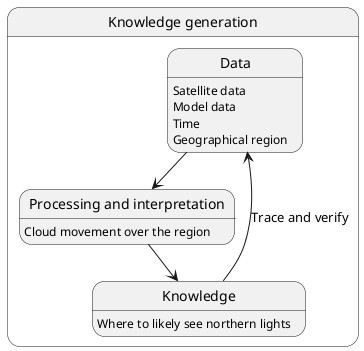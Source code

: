 @startuml

state "Knowledge generation" as kg {

state Data {
  Data : Satellite data
  Data : Model data
  Data : Time 
  Data : Geographical region
}

state "Processing and interpretation" as PI { 
  PI : Cloud movement over the region
}

state Knowledge {
  Knowledge : Where to likely see northern lights
}

}

Data --> PI
PI --> Knowledge
Knowledge --> Data : Trace and verify

@enduml
